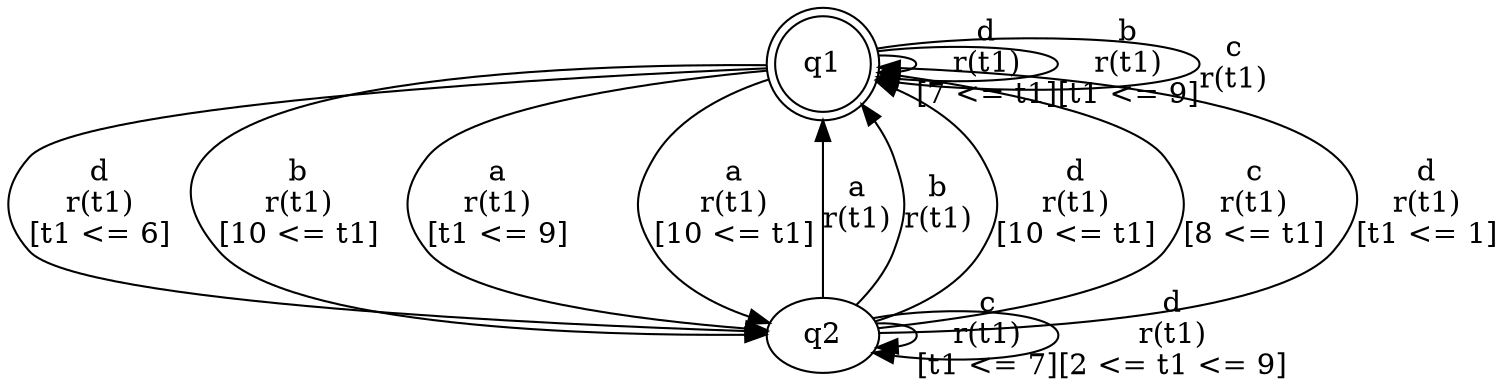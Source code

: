 digraph "tests_1/test31/solution201/solution" {
	q1[label=q1 shape=doublecircle]
	q2[label=q2]
	q1 -> q1[label="d\nr(t1)\n[7 <= t1]"]
	q1 -> q1[label="b\nr(t1)\n[t1 <= 9]"]
	q1 -> q2[label="d\nr(t1)\n[t1 <= 6]"]
	q2 -> q1[label="a\nr(t1)\n"]
	q2 -> q1[label="b\nr(t1)\n"]
	q2 -> q2[label="c\nr(t1)\n[t1 <= 7]"]
	q2 -> q1[label="d\nr(t1)\n[10 <= t1]"]
	q2 -> q1[label="c\nr(t1)\n[8 <= t1]"]
	q2 -> q1[label="d\nr(t1)\n[t1 <= 1]"]
	q2 -> q2[label="d\nr(t1)\n[2 <= t1 <= 9]"]
	q1 -> q2[label="b\nr(t1)\n[10 <= t1]"]
	q1 -> q1[label="c\nr(t1)\n"]
	q1 -> q2[label="a\nr(t1)\n[t1 <= 9]"]
	q1 -> q2[label="a\nr(t1)\n[10 <= t1]"]
}
